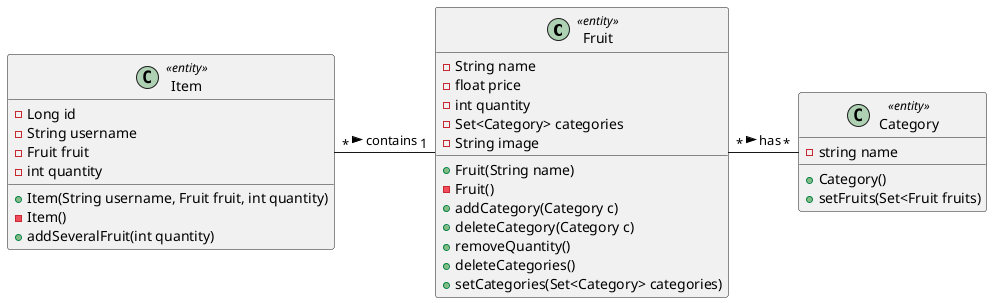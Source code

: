 @startuml
'https://plantuml.com/class-diagram

class Fruit <<entity>>{
-String name
-float price
-int quantity
-Set<Category> categories
-String image
+Fruit(String name)
-Fruit()
+addCategory(Category c)
+deleteCategory(Category c)
+removeQuantity()
+deleteCategories()
+setCategories(Set<Category> categories)
}
class Item <<entity>>{
-Long id
-String username
-Fruit fruit
-int quantity
+Item(String username, Fruit fruit, int quantity)
-Item()
+addSeveralFruit(int quantity)


}
class Category <<entity>>{
-string name
+Category()
+setFruits(Set<Fruit fruits)
}


Item "*"- "1" Fruit : contains >
Fruit "*"- "*" Category : has >
@enduml